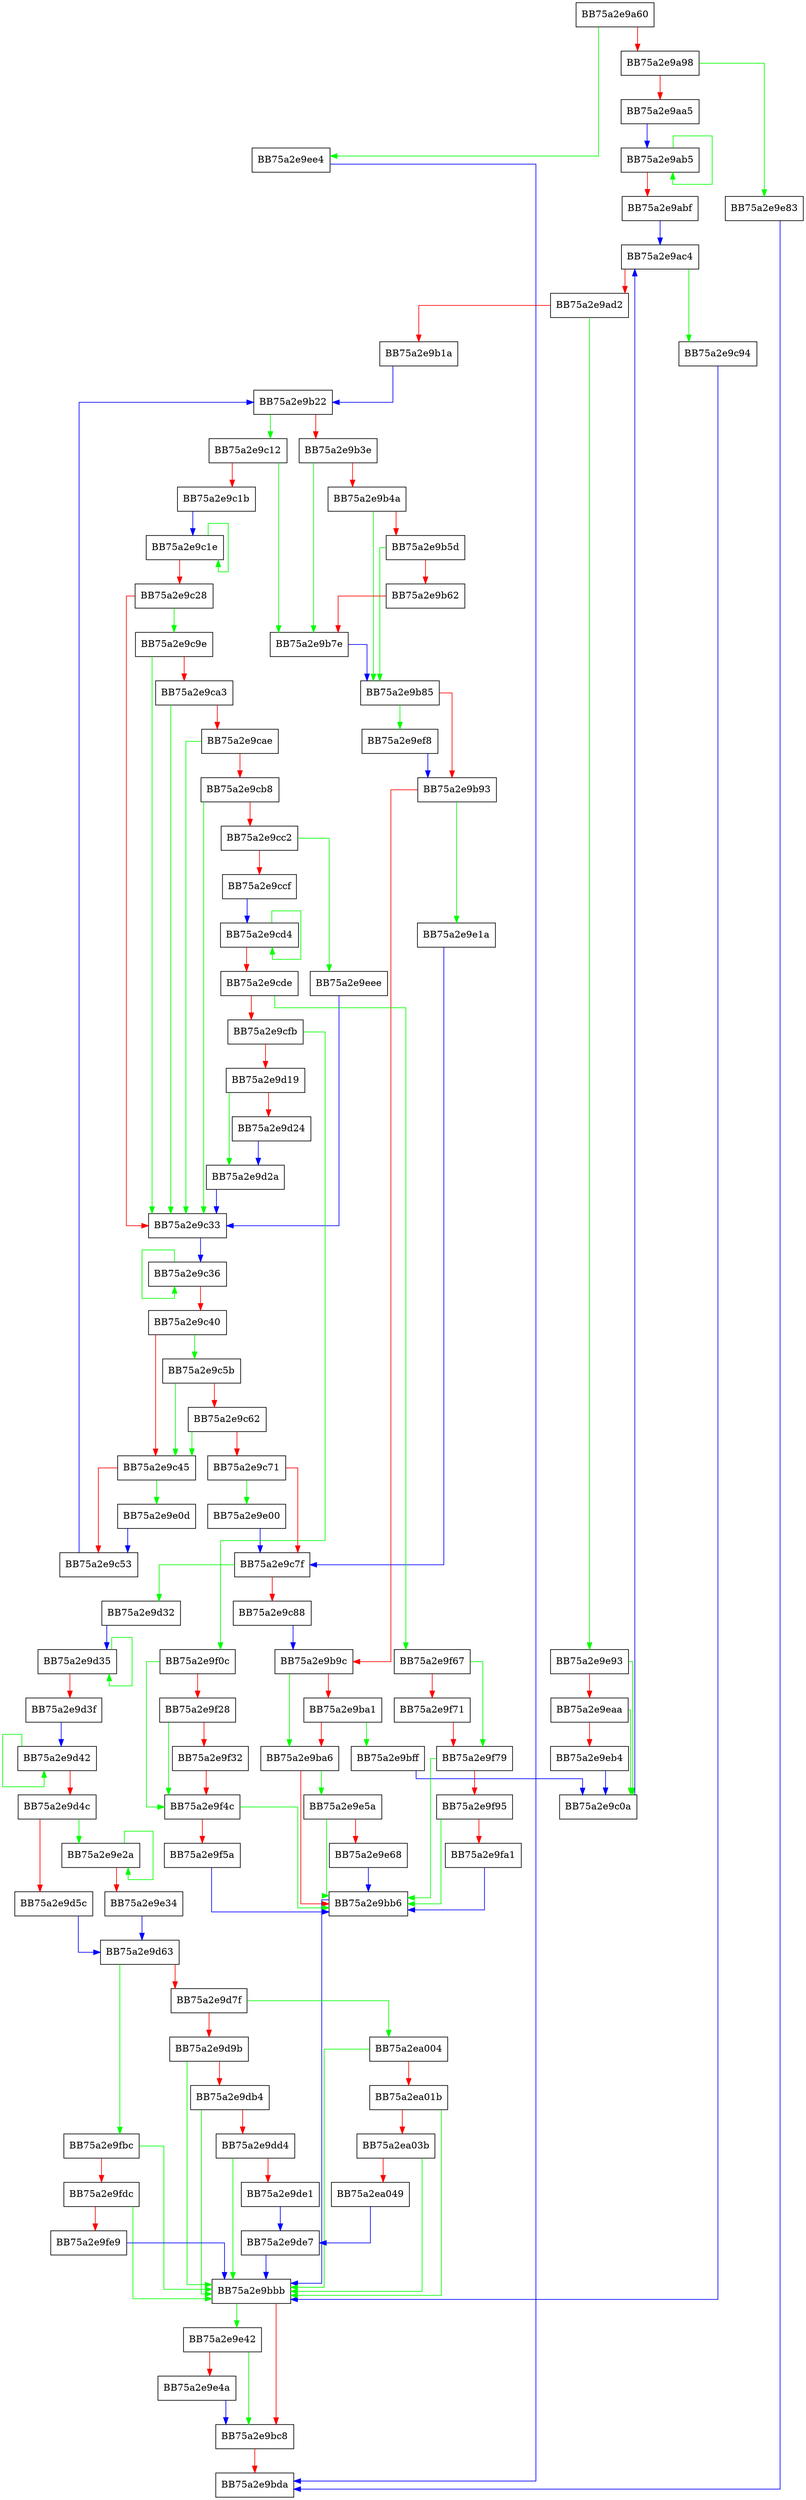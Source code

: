 digraph MPDevicePathToWin32Path {
  node [shape="box"];
  graph [splines=ortho];
  BB75a2e9a60 -> BB75a2e9ee4 [color="green"];
  BB75a2e9a60 -> BB75a2e9a98 [color="red"];
  BB75a2e9a98 -> BB75a2e9e83 [color="green"];
  BB75a2e9a98 -> BB75a2e9aa5 [color="red"];
  BB75a2e9aa5 -> BB75a2e9ab5 [color="blue"];
  BB75a2e9ab5 -> BB75a2e9ab5 [color="green"];
  BB75a2e9ab5 -> BB75a2e9abf [color="red"];
  BB75a2e9abf -> BB75a2e9ac4 [color="blue"];
  BB75a2e9ac4 -> BB75a2e9c94 [color="green"];
  BB75a2e9ac4 -> BB75a2e9ad2 [color="red"];
  BB75a2e9ad2 -> BB75a2e9e93 [color="green"];
  BB75a2e9ad2 -> BB75a2e9b1a [color="red"];
  BB75a2e9b1a -> BB75a2e9b22 [color="blue"];
  BB75a2e9b22 -> BB75a2e9c12 [color="green"];
  BB75a2e9b22 -> BB75a2e9b3e [color="red"];
  BB75a2e9b3e -> BB75a2e9b7e [color="green"];
  BB75a2e9b3e -> BB75a2e9b4a [color="red"];
  BB75a2e9b4a -> BB75a2e9b85 [color="green"];
  BB75a2e9b4a -> BB75a2e9b5d [color="red"];
  BB75a2e9b5d -> BB75a2e9b85 [color="green"];
  BB75a2e9b5d -> BB75a2e9b62 [color="red"];
  BB75a2e9b62 -> BB75a2e9b7e [color="red"];
  BB75a2e9b7e -> BB75a2e9b85 [color="blue"];
  BB75a2e9b85 -> BB75a2e9ef8 [color="green"];
  BB75a2e9b85 -> BB75a2e9b93 [color="red"];
  BB75a2e9b93 -> BB75a2e9e1a [color="green"];
  BB75a2e9b93 -> BB75a2e9b9c [color="red"];
  BB75a2e9b9c -> BB75a2e9ba6 [color="green"];
  BB75a2e9b9c -> BB75a2e9ba1 [color="red"];
  BB75a2e9ba1 -> BB75a2e9bff [color="green"];
  BB75a2e9ba1 -> BB75a2e9ba6 [color="red"];
  BB75a2e9ba6 -> BB75a2e9e5a [color="green"];
  BB75a2e9ba6 -> BB75a2e9bb6 [color="red"];
  BB75a2e9bb6 -> BB75a2e9bbb [color="blue"];
  BB75a2e9bbb -> BB75a2e9e42 [color="green"];
  BB75a2e9bbb -> BB75a2e9bc8 [color="red"];
  BB75a2e9bc8 -> BB75a2e9bda [color="red"];
  BB75a2e9bff -> BB75a2e9c0a [color="blue"];
  BB75a2e9c0a -> BB75a2e9ac4 [color="blue"];
  BB75a2e9c12 -> BB75a2e9b7e [color="green"];
  BB75a2e9c12 -> BB75a2e9c1b [color="red"];
  BB75a2e9c1b -> BB75a2e9c1e [color="blue"];
  BB75a2e9c1e -> BB75a2e9c1e [color="green"];
  BB75a2e9c1e -> BB75a2e9c28 [color="red"];
  BB75a2e9c28 -> BB75a2e9c9e [color="green"];
  BB75a2e9c28 -> BB75a2e9c33 [color="red"];
  BB75a2e9c33 -> BB75a2e9c36 [color="blue"];
  BB75a2e9c36 -> BB75a2e9c36 [color="green"];
  BB75a2e9c36 -> BB75a2e9c40 [color="red"];
  BB75a2e9c40 -> BB75a2e9c5b [color="green"];
  BB75a2e9c40 -> BB75a2e9c45 [color="red"];
  BB75a2e9c45 -> BB75a2e9e0d [color="green"];
  BB75a2e9c45 -> BB75a2e9c53 [color="red"];
  BB75a2e9c53 -> BB75a2e9b22 [color="blue"];
  BB75a2e9c5b -> BB75a2e9c45 [color="green"];
  BB75a2e9c5b -> BB75a2e9c62 [color="red"];
  BB75a2e9c62 -> BB75a2e9c45 [color="green"];
  BB75a2e9c62 -> BB75a2e9c71 [color="red"];
  BB75a2e9c71 -> BB75a2e9e00 [color="green"];
  BB75a2e9c71 -> BB75a2e9c7f [color="red"];
  BB75a2e9c7f -> BB75a2e9d32 [color="green"];
  BB75a2e9c7f -> BB75a2e9c88 [color="red"];
  BB75a2e9c88 -> BB75a2e9b9c [color="blue"];
  BB75a2e9c94 -> BB75a2e9bbb [color="blue"];
  BB75a2e9c9e -> BB75a2e9c33 [color="green"];
  BB75a2e9c9e -> BB75a2e9ca3 [color="red"];
  BB75a2e9ca3 -> BB75a2e9c33 [color="green"];
  BB75a2e9ca3 -> BB75a2e9cae [color="red"];
  BB75a2e9cae -> BB75a2e9c33 [color="green"];
  BB75a2e9cae -> BB75a2e9cb8 [color="red"];
  BB75a2e9cb8 -> BB75a2e9c33 [color="green"];
  BB75a2e9cb8 -> BB75a2e9cc2 [color="red"];
  BB75a2e9cc2 -> BB75a2e9eee [color="green"];
  BB75a2e9cc2 -> BB75a2e9ccf [color="red"];
  BB75a2e9ccf -> BB75a2e9cd4 [color="blue"];
  BB75a2e9cd4 -> BB75a2e9cd4 [color="green"];
  BB75a2e9cd4 -> BB75a2e9cde [color="red"];
  BB75a2e9cde -> BB75a2e9f67 [color="green"];
  BB75a2e9cde -> BB75a2e9cfb [color="red"];
  BB75a2e9cfb -> BB75a2e9f0c [color="green"];
  BB75a2e9cfb -> BB75a2e9d19 [color="red"];
  BB75a2e9d19 -> BB75a2e9d2a [color="green"];
  BB75a2e9d19 -> BB75a2e9d24 [color="red"];
  BB75a2e9d24 -> BB75a2e9d2a [color="blue"];
  BB75a2e9d2a -> BB75a2e9c33 [color="blue"];
  BB75a2e9d32 -> BB75a2e9d35 [color="blue"];
  BB75a2e9d35 -> BB75a2e9d35 [color="green"];
  BB75a2e9d35 -> BB75a2e9d3f [color="red"];
  BB75a2e9d3f -> BB75a2e9d42 [color="blue"];
  BB75a2e9d42 -> BB75a2e9d42 [color="green"];
  BB75a2e9d42 -> BB75a2e9d4c [color="red"];
  BB75a2e9d4c -> BB75a2e9e2a [color="green"];
  BB75a2e9d4c -> BB75a2e9d5c [color="red"];
  BB75a2e9d5c -> BB75a2e9d63 [color="blue"];
  BB75a2e9d63 -> BB75a2e9fbc [color="green"];
  BB75a2e9d63 -> BB75a2e9d7f [color="red"];
  BB75a2e9d7f -> BB75a2ea004 [color="green"];
  BB75a2e9d7f -> BB75a2e9d9b [color="red"];
  BB75a2e9d9b -> BB75a2e9bbb [color="green"];
  BB75a2e9d9b -> BB75a2e9db4 [color="red"];
  BB75a2e9db4 -> BB75a2e9bbb [color="green"];
  BB75a2e9db4 -> BB75a2e9dd4 [color="red"];
  BB75a2e9dd4 -> BB75a2e9bbb [color="green"];
  BB75a2e9dd4 -> BB75a2e9de1 [color="red"];
  BB75a2e9de1 -> BB75a2e9de7 [color="blue"];
  BB75a2e9de7 -> BB75a2e9bbb [color="blue"];
  BB75a2e9e00 -> BB75a2e9c7f [color="blue"];
  BB75a2e9e0d -> BB75a2e9c53 [color="blue"];
  BB75a2e9e1a -> BB75a2e9c7f [color="blue"];
  BB75a2e9e2a -> BB75a2e9e2a [color="green"];
  BB75a2e9e2a -> BB75a2e9e34 [color="red"];
  BB75a2e9e34 -> BB75a2e9d63 [color="blue"];
  BB75a2e9e42 -> BB75a2e9bc8 [color="green"];
  BB75a2e9e42 -> BB75a2e9e4a [color="red"];
  BB75a2e9e4a -> BB75a2e9bc8 [color="blue"];
  BB75a2e9e5a -> BB75a2e9bb6 [color="green"];
  BB75a2e9e5a -> BB75a2e9e68 [color="red"];
  BB75a2e9e68 -> BB75a2e9bb6 [color="blue"];
  BB75a2e9e83 -> BB75a2e9bda [color="blue"];
  BB75a2e9e93 -> BB75a2e9c0a [color="green"];
  BB75a2e9e93 -> BB75a2e9eaa [color="red"];
  BB75a2e9eaa -> BB75a2e9c0a [color="green"];
  BB75a2e9eaa -> BB75a2e9eb4 [color="red"];
  BB75a2e9eb4 -> BB75a2e9c0a [color="blue"];
  BB75a2e9ee4 -> BB75a2e9bda [color="blue"];
  BB75a2e9eee -> BB75a2e9c33 [color="blue"];
  BB75a2e9ef8 -> BB75a2e9b93 [color="blue"];
  BB75a2e9f0c -> BB75a2e9f4c [color="green"];
  BB75a2e9f0c -> BB75a2e9f28 [color="red"];
  BB75a2e9f28 -> BB75a2e9f4c [color="green"];
  BB75a2e9f28 -> BB75a2e9f32 [color="red"];
  BB75a2e9f32 -> BB75a2e9f4c [color="red"];
  BB75a2e9f4c -> BB75a2e9bb6 [color="green"];
  BB75a2e9f4c -> BB75a2e9f5a [color="red"];
  BB75a2e9f5a -> BB75a2e9bb6 [color="blue"];
  BB75a2e9f67 -> BB75a2e9f79 [color="green"];
  BB75a2e9f67 -> BB75a2e9f71 [color="red"];
  BB75a2e9f71 -> BB75a2e9f79 [color="red"];
  BB75a2e9f79 -> BB75a2e9bb6 [color="green"];
  BB75a2e9f79 -> BB75a2e9f95 [color="red"];
  BB75a2e9f95 -> BB75a2e9bb6 [color="green"];
  BB75a2e9f95 -> BB75a2e9fa1 [color="red"];
  BB75a2e9fa1 -> BB75a2e9bb6 [color="blue"];
  BB75a2e9fbc -> BB75a2e9bbb [color="green"];
  BB75a2e9fbc -> BB75a2e9fdc [color="red"];
  BB75a2e9fdc -> BB75a2e9bbb [color="green"];
  BB75a2e9fdc -> BB75a2e9fe9 [color="red"];
  BB75a2e9fe9 -> BB75a2e9bbb [color="blue"];
  BB75a2ea004 -> BB75a2e9bbb [color="green"];
  BB75a2ea004 -> BB75a2ea01b [color="red"];
  BB75a2ea01b -> BB75a2e9bbb [color="green"];
  BB75a2ea01b -> BB75a2ea03b [color="red"];
  BB75a2ea03b -> BB75a2e9bbb [color="green"];
  BB75a2ea03b -> BB75a2ea049 [color="red"];
  BB75a2ea049 -> BB75a2e9de7 [color="blue"];
}